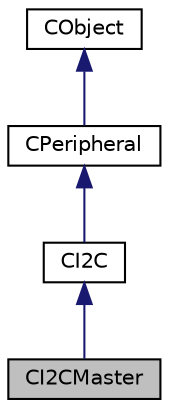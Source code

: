 digraph "CI2CMaster"
{
  edge [fontname="Helvetica",fontsize="10",labelfontname="Helvetica",labelfontsize="10"];
  node [fontname="Helvetica",fontsize="10",shape=record];
  Node1 [label="CI2CMaster",height=0.2,width=0.4,color="black", fillcolor="grey75", style="filled" fontcolor="black"];
  Node2 -> Node1 [dir="back",color="midnightblue",fontsize="10",style="solid",fontname="Helvetica"];
  Node2 [label="CI2C",height=0.2,width=0.4,color="black", fillcolor="white", style="filled",URL="$d0/dce/class_c_i2_c.html"];
  Node3 -> Node2 [dir="back",color="midnightblue",fontsize="10",style="solid",fontname="Helvetica"];
  Node3 [label="CPeripheral",height=0.2,width=0.4,color="black", fillcolor="white", style="filled",URL="$d9/db6/class_c_peripheral.html"];
  Node4 -> Node3 [dir="back",color="midnightblue",fontsize="10",style="solid",fontname="Helvetica"];
  Node4 [label="CObject",height=0.2,width=0.4,color="black", fillcolor="white", style="filled",URL="$dc/dac/class_c_object.html"];
}
